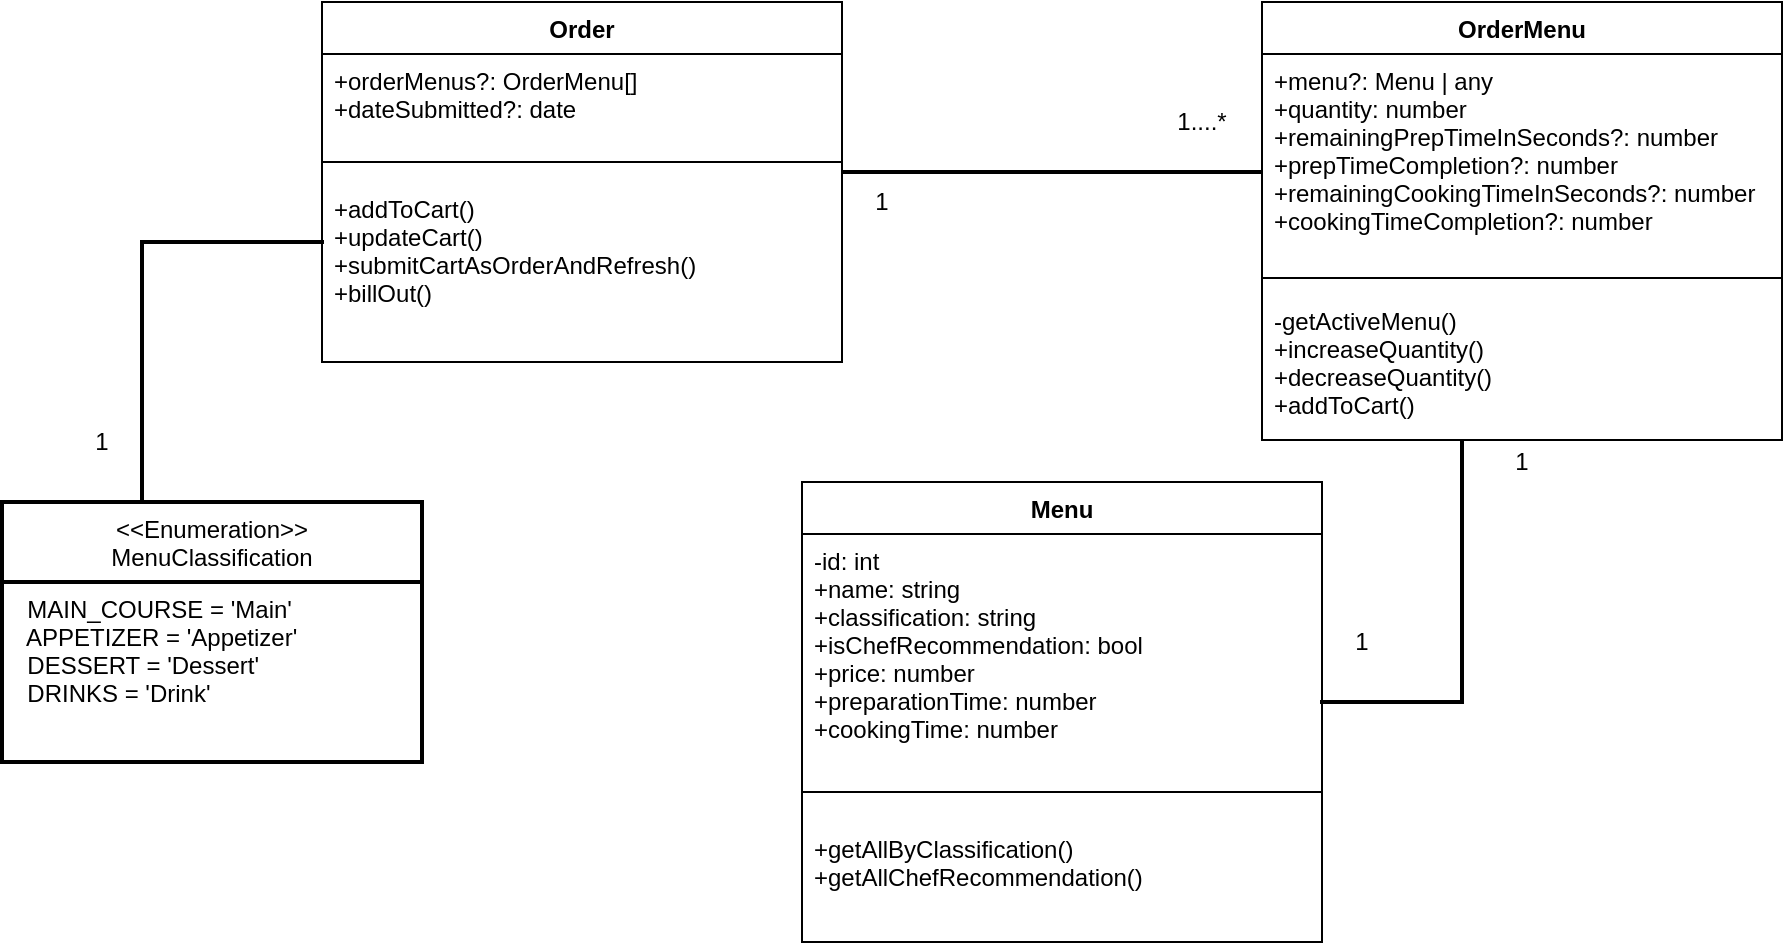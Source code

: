 <mxfile version="15.3.1" type="github">
  <diagram id="C5RBs43oDa-KdzZeNtuy" name="Page-1">
    <mxGraphModel dx="2288" dy="558" grid="1" gridSize="10" guides="1" tooltips="1" connect="1" arrows="1" fold="1" page="1" pageScale="1" pageWidth="827" pageHeight="1169" math="0" shadow="0">
      <root>
        <mxCell id="WIyWlLk6GJQsqaUBKTNV-0" />
        <mxCell id="WIyWlLk6GJQsqaUBKTNV-1" parent="WIyWlLk6GJQsqaUBKTNV-0" />
        <mxCell id="HTfLJjGdmCUncHQMvjyv-12" value="Order&#xa;" style="swimlane;fontStyle=1;align=center;verticalAlign=top;childLayout=stackLayout;horizontal=1;startSize=26;horizontalStack=0;resizeParent=1;resizeParentMax=0;resizeLast=0;collapsible=1;marginBottom=0;" vertex="1" parent="WIyWlLk6GJQsqaUBKTNV-1">
          <mxGeometry x="20" y="30" width="260" height="180" as="geometry" />
        </mxCell>
        <mxCell id="HTfLJjGdmCUncHQMvjyv-13" value="+orderMenus?: OrderMenu[]&#xa;+dateSubmitted?: date" style="text;strokeColor=none;fillColor=none;align=left;verticalAlign=top;spacingLeft=4;spacingRight=4;overflow=hidden;rotatable=0;points=[[0,0.5],[1,0.5]];portConstraint=eastwest;" vertex="1" parent="HTfLJjGdmCUncHQMvjyv-12">
          <mxGeometry y="26" width="260" height="44" as="geometry" />
        </mxCell>
        <mxCell id="HTfLJjGdmCUncHQMvjyv-14" value="" style="line;strokeWidth=1;fillColor=none;align=left;verticalAlign=middle;spacingTop=-1;spacingLeft=3;spacingRight=3;rotatable=0;labelPosition=right;points=[];portConstraint=eastwest;" vertex="1" parent="HTfLJjGdmCUncHQMvjyv-12">
          <mxGeometry y="70" width="260" height="20" as="geometry" />
        </mxCell>
        <mxCell id="HTfLJjGdmCUncHQMvjyv-15" value="+addToCart()&#xa;+updateCart()&#xa;+submitCartAsOrderAndRefresh()&#xa;+billOut()" style="text;strokeColor=none;fillColor=none;align=left;verticalAlign=top;spacingLeft=4;spacingRight=4;overflow=hidden;rotatable=0;points=[[0,0.5],[1,0.5]];portConstraint=eastwest;" vertex="1" parent="HTfLJjGdmCUncHQMvjyv-12">
          <mxGeometry y="90" width="260" height="90" as="geometry" />
        </mxCell>
        <mxCell id="HTfLJjGdmCUncHQMvjyv-16" value="OrderMenu" style="swimlane;fontStyle=1;align=center;verticalAlign=top;childLayout=stackLayout;horizontal=1;startSize=26;horizontalStack=0;resizeParent=1;resizeParentMax=0;resizeLast=0;collapsible=1;marginBottom=0;" vertex="1" parent="WIyWlLk6GJQsqaUBKTNV-1">
          <mxGeometry x="490" y="30" width="260" height="219" as="geometry" />
        </mxCell>
        <mxCell id="HTfLJjGdmCUncHQMvjyv-17" value="+menu?: Menu | any&#xa;+quantity: number&#xa;+remainingPrepTimeInSeconds?: number&#xa;+prepTimeCompletion?: number&#xa;+remainingCookingTimeInSeconds?: number&#xa;+cookingTimeCompletion?: number" style="text;strokeColor=none;fillColor=none;align=left;verticalAlign=top;spacingLeft=4;spacingRight=4;overflow=hidden;rotatable=0;points=[[0,0.5],[1,0.5]];portConstraint=eastwest;" vertex="1" parent="HTfLJjGdmCUncHQMvjyv-16">
          <mxGeometry y="26" width="260" height="104" as="geometry" />
        </mxCell>
        <mxCell id="HTfLJjGdmCUncHQMvjyv-18" value="" style="line;strokeWidth=1;fillColor=none;align=left;verticalAlign=middle;spacingTop=-1;spacingLeft=3;spacingRight=3;rotatable=0;labelPosition=right;points=[];portConstraint=eastwest;" vertex="1" parent="HTfLJjGdmCUncHQMvjyv-16">
          <mxGeometry y="130" width="260" height="16" as="geometry" />
        </mxCell>
        <mxCell id="HTfLJjGdmCUncHQMvjyv-19" value="-getActiveMenu()&#xa;+increaseQuantity()&#xa;+decreaseQuantity()&#xa;+addToCart()" style="text;strokeColor=none;fillColor=none;align=left;verticalAlign=top;spacingLeft=4;spacingRight=4;overflow=hidden;rotatable=0;points=[[0,0.5],[1,0.5]];portConstraint=eastwest;" vertex="1" parent="HTfLJjGdmCUncHQMvjyv-16">
          <mxGeometry y="146" width="260" height="73" as="geometry" />
        </mxCell>
        <mxCell id="HTfLJjGdmCUncHQMvjyv-20" value="Menu" style="swimlane;fontStyle=1;align=center;verticalAlign=top;childLayout=stackLayout;horizontal=1;startSize=26;horizontalStack=0;resizeParent=1;resizeParentMax=0;resizeLast=0;collapsible=1;marginBottom=0;" vertex="1" parent="WIyWlLk6GJQsqaUBKTNV-1">
          <mxGeometry x="260" y="270" width="260" height="230" as="geometry" />
        </mxCell>
        <mxCell id="HTfLJjGdmCUncHQMvjyv-21" value="-id: int&#xa;+name: string&#xa;+classification: string&#xa;+isChefRecommendation: bool&#xa;+price: number&#xa;+preparationTime: number&#xa;+cookingTime: number" style="text;strokeColor=none;fillColor=none;align=left;verticalAlign=top;spacingLeft=4;spacingRight=4;overflow=hidden;rotatable=0;points=[[0,0.5],[1,0.5]];portConstraint=eastwest;" vertex="1" parent="HTfLJjGdmCUncHQMvjyv-20">
          <mxGeometry y="26" width="260" height="114" as="geometry" />
        </mxCell>
        <mxCell id="HTfLJjGdmCUncHQMvjyv-22" value="" style="line;strokeWidth=1;fillColor=none;align=left;verticalAlign=middle;spacingTop=-1;spacingLeft=3;spacingRight=3;rotatable=0;labelPosition=right;points=[];portConstraint=eastwest;" vertex="1" parent="HTfLJjGdmCUncHQMvjyv-20">
          <mxGeometry y="140" width="260" height="30" as="geometry" />
        </mxCell>
        <mxCell id="HTfLJjGdmCUncHQMvjyv-23" value="+getAllByClassification()&#xa;+getAllChefRecommendation()&#xa;" style="text;strokeColor=none;fillColor=none;align=left;verticalAlign=top;spacingLeft=4;spacingRight=4;overflow=hidden;rotatable=0;points=[[0,0.5],[1,0.5]];portConstraint=eastwest;" vertex="1" parent="HTfLJjGdmCUncHQMvjyv-20">
          <mxGeometry y="170" width="260" height="60" as="geometry" />
        </mxCell>
        <mxCell id="HTfLJjGdmCUncHQMvjyv-24" value="" style="line;strokeWidth=2;html=1;" vertex="1" parent="WIyWlLk6GJQsqaUBKTNV-1">
          <mxGeometry x="280" y="110" width="210" height="10" as="geometry" />
        </mxCell>
        <mxCell id="HTfLJjGdmCUncHQMvjyv-25" value="" style="shape=partialRectangle;whiteSpace=wrap;html=1;bottom=0;right=0;fillColor=none;direction=west;strokeWidth=2;" vertex="1" parent="WIyWlLk6GJQsqaUBKTNV-1">
          <mxGeometry x="520" y="250" width="70" height="130" as="geometry" />
        </mxCell>
        <mxCell id="HTfLJjGdmCUncHQMvjyv-28" value="1" style="text;html=1;strokeColor=none;fillColor=none;align=center;verticalAlign=middle;whiteSpace=wrap;rounded=0;" vertex="1" parent="WIyWlLk6GJQsqaUBKTNV-1">
          <mxGeometry x="280" y="120" width="40" height="20" as="geometry" />
        </mxCell>
        <mxCell id="HTfLJjGdmCUncHQMvjyv-29" value="1....*" style="text;html=1;strokeColor=none;fillColor=none;align=center;verticalAlign=middle;whiteSpace=wrap;rounded=0;" vertex="1" parent="WIyWlLk6GJQsqaUBKTNV-1">
          <mxGeometry x="440" y="80" width="40" height="20" as="geometry" />
        </mxCell>
        <mxCell id="HTfLJjGdmCUncHQMvjyv-30" value="1" style="text;html=1;strokeColor=none;fillColor=none;align=center;verticalAlign=middle;whiteSpace=wrap;rounded=0;" vertex="1" parent="WIyWlLk6GJQsqaUBKTNV-1">
          <mxGeometry x="600" y="250" width="40" height="20" as="geometry" />
        </mxCell>
        <mxCell id="HTfLJjGdmCUncHQMvjyv-31" value="1" style="text;html=1;strokeColor=none;fillColor=none;align=center;verticalAlign=middle;whiteSpace=wrap;rounded=0;" vertex="1" parent="WIyWlLk6GJQsqaUBKTNV-1">
          <mxGeometry x="520" y="340" width="40" height="20" as="geometry" />
        </mxCell>
        <mxCell id="HTfLJjGdmCUncHQMvjyv-36" value="" style="shape=partialRectangle;whiteSpace=wrap;html=1;bottom=0;right=0;fillColor=none;strokeWidth=2;" vertex="1" parent="WIyWlLk6GJQsqaUBKTNV-1">
          <mxGeometry x="-70" y="150" width="90" height="130" as="geometry" />
        </mxCell>
        <mxCell id="HTfLJjGdmCUncHQMvjyv-37" value="&lt;&lt;Enumeration&gt;&gt;&#xa;MenuClassification" style="swimlane;fontStyle=0;childLayout=stackLayout;horizontal=1;startSize=40;fillColor=none;horizontalStack=0;resizeParent=1;resizeParentMax=0;resizeLast=0;collapsible=1;marginBottom=0;strokeWidth=2;" vertex="1" parent="WIyWlLk6GJQsqaUBKTNV-1">
          <mxGeometry x="-140" y="280" width="210" height="130" as="geometry" />
        </mxCell>
        <mxCell id="HTfLJjGdmCUncHQMvjyv-40" value="  MAIN_COURSE = &#39;Main&#39;&#xa;  APPETIZER = &#39;Appetizer&#39;&#xa;  DESSERT = &#39;Dessert&#39;&#xa;  DRINKS = &#39;Drink&#39;" style="text;strokeColor=none;fillColor=none;align=left;verticalAlign=top;spacingLeft=4;spacingRight=4;overflow=hidden;rotatable=0;points=[[0,0.5],[1,0.5]];portConstraint=eastwest;" vertex="1" parent="HTfLJjGdmCUncHQMvjyv-37">
          <mxGeometry y="40" width="210" height="90" as="geometry" />
        </mxCell>
        <mxCell id="HTfLJjGdmCUncHQMvjyv-41" value="1" style="text;html=1;strokeColor=none;fillColor=none;align=center;verticalAlign=middle;whiteSpace=wrap;rounded=0;" vertex="1" parent="WIyWlLk6GJQsqaUBKTNV-1">
          <mxGeometry x="-110" y="240" width="40" height="20" as="geometry" />
        </mxCell>
      </root>
    </mxGraphModel>
  </diagram>
</mxfile>
